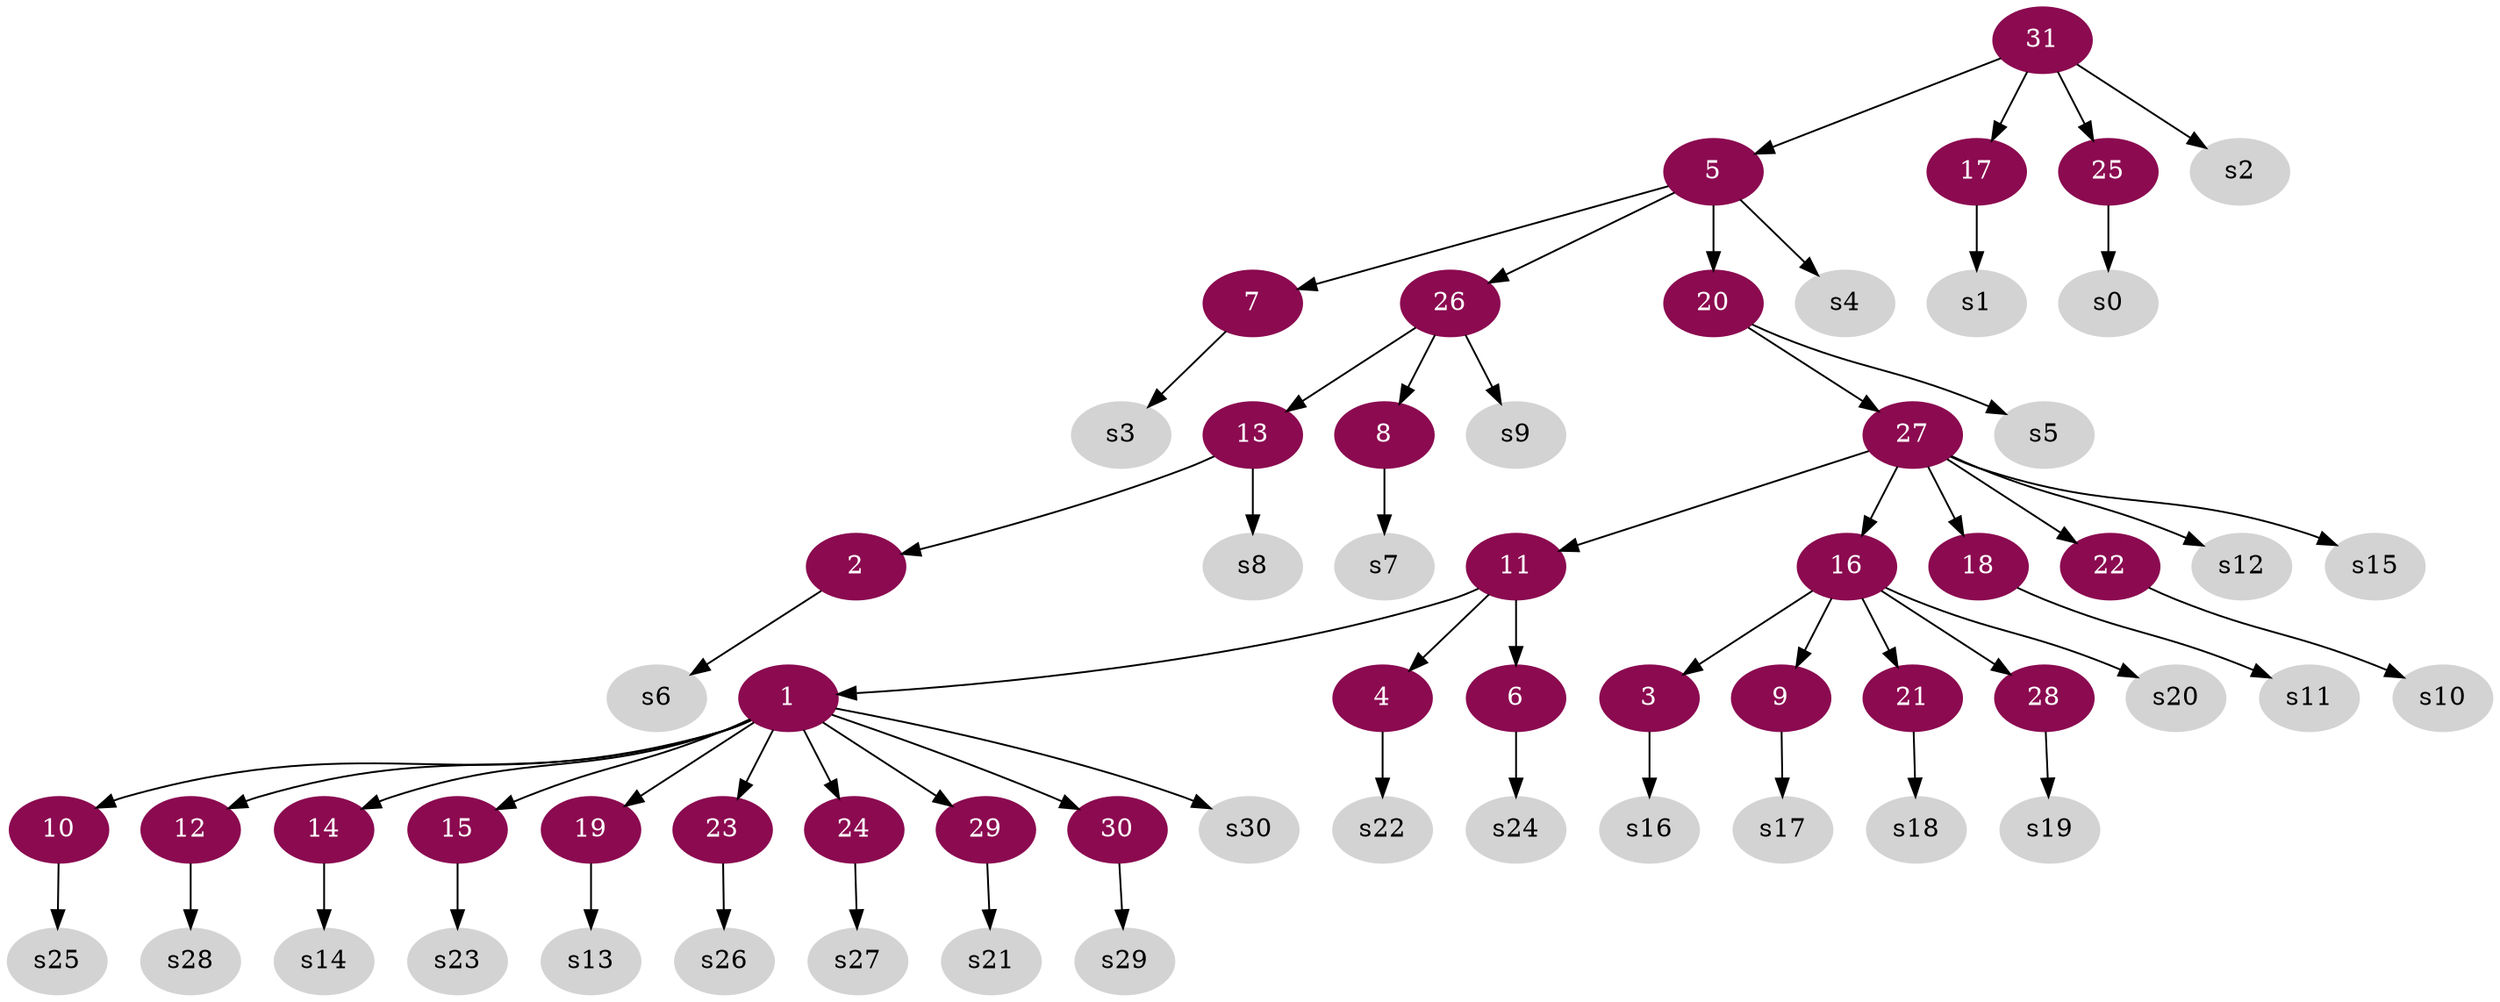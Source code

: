 digraph G {
node [color=deeppink4, style=filled, fontcolor=white];
11 -> 1;
13 -> 2;
16 -> 3;
11 -> 4;
31 -> 5;
11 -> 6;
5 -> 7;
26 -> 8;
16 -> 9;
1 -> 10;
27 -> 11;
1 -> 12;
26 -> 13;
1 -> 14;
1 -> 15;
27 -> 16;
31 -> 17;
27 -> 18;
1 -> 19;
5 -> 20;
16 -> 21;
27 -> 22;
1 -> 23;
1 -> 24;
31 -> 25;
5 -> 26;
20 -> 27;
16 -> 28;
1 -> 29;
1 -> 30;
node [color=lightgrey, style=filled, fontcolor=black];
1 -> s30;
2 -> s6;
3 -> s16;
4 -> s22;
5 -> s4;
6 -> s24;
7 -> s3;
8 -> s7;
9 -> s17;
10 -> s25;
12 -> s28;
13 -> s8;
14 -> s14;
15 -> s23;
16 -> s20;
17 -> s1;
18 -> s11;
19 -> s13;
20 -> s5;
21 -> s18;
22 -> s10;
23 -> s26;
24 -> s27;
25 -> s0;
26 -> s9;
27 -> s12;
27 -> s15;
28 -> s19;
29 -> s21;
30 -> s29;
31 -> s2;
}
